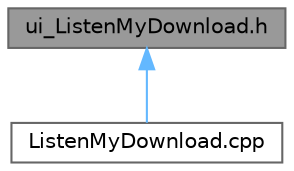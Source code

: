 digraph "ui_ListenMyDownload.h"
{
 // LATEX_PDF_SIZE
  bgcolor="transparent";
  edge [fontname=Helvetica,fontsize=10,labelfontname=Helvetica,labelfontsize=10];
  node [fontname=Helvetica,fontsize=10,shape=box,height=0.2,width=0.4];
  Node1 [id="Node000001",label="ui_ListenMyDownload.h",height=0.2,width=0.4,color="gray40", fillcolor="grey60", style="filled", fontcolor="black",tooltip=" "];
  Node1 -> Node2 [id="edge1_Node000001_Node000002",dir="back",color="steelblue1",style="solid",tooltip=" "];
  Node2 [id="Node000002",label="ListenMyDownload.cpp",height=0.2,width=0.4,color="grey40", fillcolor="white", style="filled",URL="$_listen_my_download_8cpp.html",tooltip="实现 ListenMyDownload 类，提供下载管理界面功能"];
}

